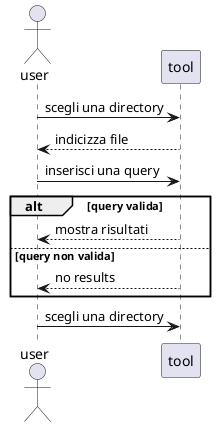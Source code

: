 @startuml
actor user
participant tool

user -> tool: scegli una directory
tool --> user: indicizza file
user -> tool: inserisci una query
alt query valida
    tool --> user: mostra risultati
else query non valida
     tool --> user: no results
end
user -> tool: scegli una directory
@enduml
